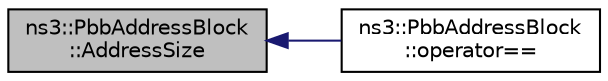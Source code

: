 digraph "ns3::PbbAddressBlock::AddressSize"
{
  edge [fontname="Helvetica",fontsize="10",labelfontname="Helvetica",labelfontsize="10"];
  node [fontname="Helvetica",fontsize="10",shape=record];
  rankdir="LR";
  Node1 [label="ns3::PbbAddressBlock\l::AddressSize",height=0.2,width=0.4,color="black", fillcolor="grey75", style="filled", fontcolor="black"];
  Node1 -> Node2 [dir="back",color="midnightblue",fontsize="10",style="solid"];
  Node2 [label="ns3::PbbAddressBlock\l::operator==",height=0.2,width=0.4,color="black", fillcolor="white", style="filled",URL="$d7/d4c/classns3_1_1PbbAddressBlock.html#aec96efe4a1ad8dac29c776fa5aeaebbf",tooltip="Equality operator for PbbAddressBlock. "];
}
